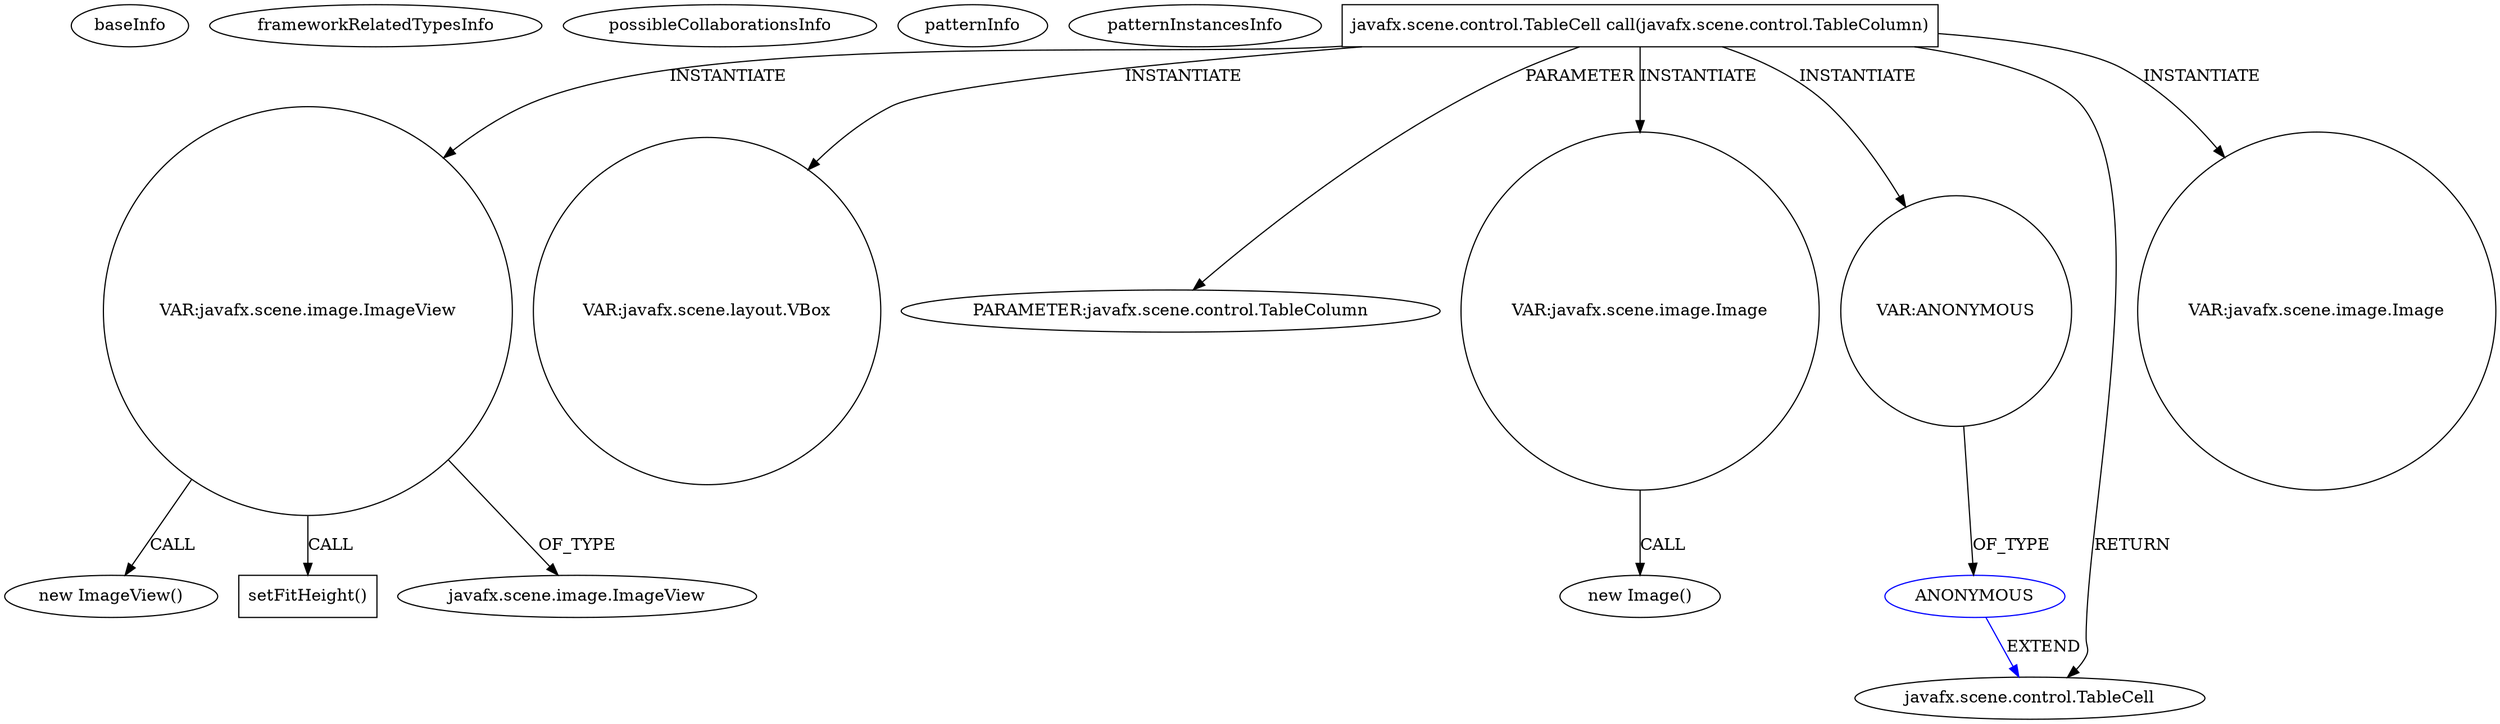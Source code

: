digraph {
baseInfo[graphId=1064,category="pattern",isAnonymous=false,possibleRelation=false]
frameworkRelatedTypesInfo[]
possibleCollaborationsInfo[]
patternInfo[frequency=2.0,patternRootClient=null]
patternInstancesInfo[0="geyrix57-Proyecto_1_Bases~/geyrix57-Proyecto_1_Bases/Proyecto_1_Bases-master/src/Control/ControlLog.java~void initialize(java.net.URL,java.util.ResourceBundle)~2716"]
20[label="new ImageView()",vertexType="CONSTRUCTOR_CALL",isFrameworkType=false]
21[label="VAR:javafx.scene.image.ImageView",vertexType="VARIABLE_EXPRESION",isFrameworkType=false,shape=circle]
24[label="setFitHeight()",vertexType="INSIDE_CALL",isFrameworkType=false,shape=box]
22[label="javafx.scene.image.ImageView",vertexType="FRAMEWORK_CLASS_TYPE",isFrameworkType=false]
4[label="javafx.scene.control.TableCell call(javafx.scene.control.TableColumn)",vertexType="OVERRIDING_METHOD_DECLARATION",isFrameworkType=false,shape=box]
18[label="VAR:javafx.scene.layout.VBox",vertexType="VARIABLE_EXPRESION",isFrameworkType=false,shape=circle]
6[label="PARAMETER:javafx.scene.control.TableColumn",vertexType="PARAMETER_DECLARATION",isFrameworkType=false]
30[label="VAR:javafx.scene.image.Image",vertexType="VARIABLE_EXPRESION",isFrameworkType=false,shape=circle]
29[label="new Image()",vertexType="CONSTRUCTOR_CALL",isFrameworkType=false]
9[label="VAR:ANONYMOUS",vertexType="VARIABLE_EXPRESION",isFrameworkType=false,shape=circle]
10[label="ANONYMOUS",vertexType="REFERENCE_ANONYMOUS_DECLARATION",isFrameworkType=false,color=blue]
5[label="javafx.scene.control.TableCell",vertexType="FRAMEWORK_CLASS_TYPE",isFrameworkType=false]
35[label="VAR:javafx.scene.image.Image",vertexType="VARIABLE_EXPRESION",isFrameworkType=false,shape=circle]
4->18[label="INSTANTIATE"]
4->9[label="INSTANTIATE"]
21->20[label="CALL"]
21->22[label="OF_TYPE"]
21->24[label="CALL"]
30->29[label="CALL"]
9->10[label="OF_TYPE"]
4->30[label="INSTANTIATE"]
4->35[label="INSTANTIATE"]
4->21[label="INSTANTIATE"]
4->5[label="RETURN"]
4->6[label="PARAMETER"]
10->5[label="EXTEND",color=blue]
}
